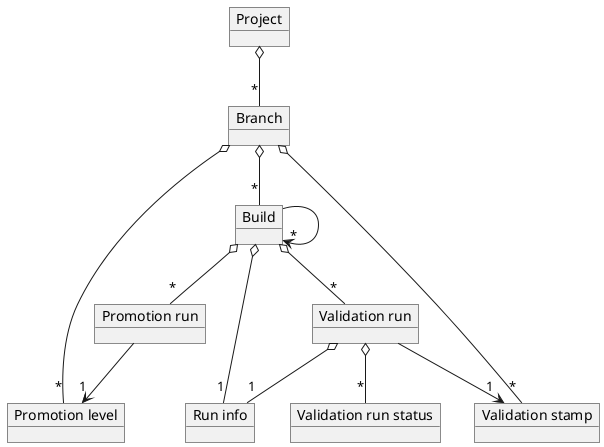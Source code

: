 @startuml
object Project
object Branch
object Build
object "Promotion level" as PromotionLevel
object "Validation stamp" as ValidationStamp
object "Promotion run" as PromotionRun
object "Validation run" as ValidationRun
object "Validation run status" as ValidationRunStatus
object "Run info" as RunInfo

Project o-- "*" Branch

Branch o-- "*" Build
Branch o-- "*" PromotionLevel
Branch o-- "*" ValidationStamp

Build o-- "*" PromotionRun
PromotionRun --> "1" PromotionLevel

Build --> "*" Build

Build o-- "*" ValidationRun
ValidationRun --> "1" ValidationStamp
ValidationRun o-- "*" ValidationRunStatus

Build o-- "1" RunInfo
ValidationRun o-- "1" RunInfo

@enduml

